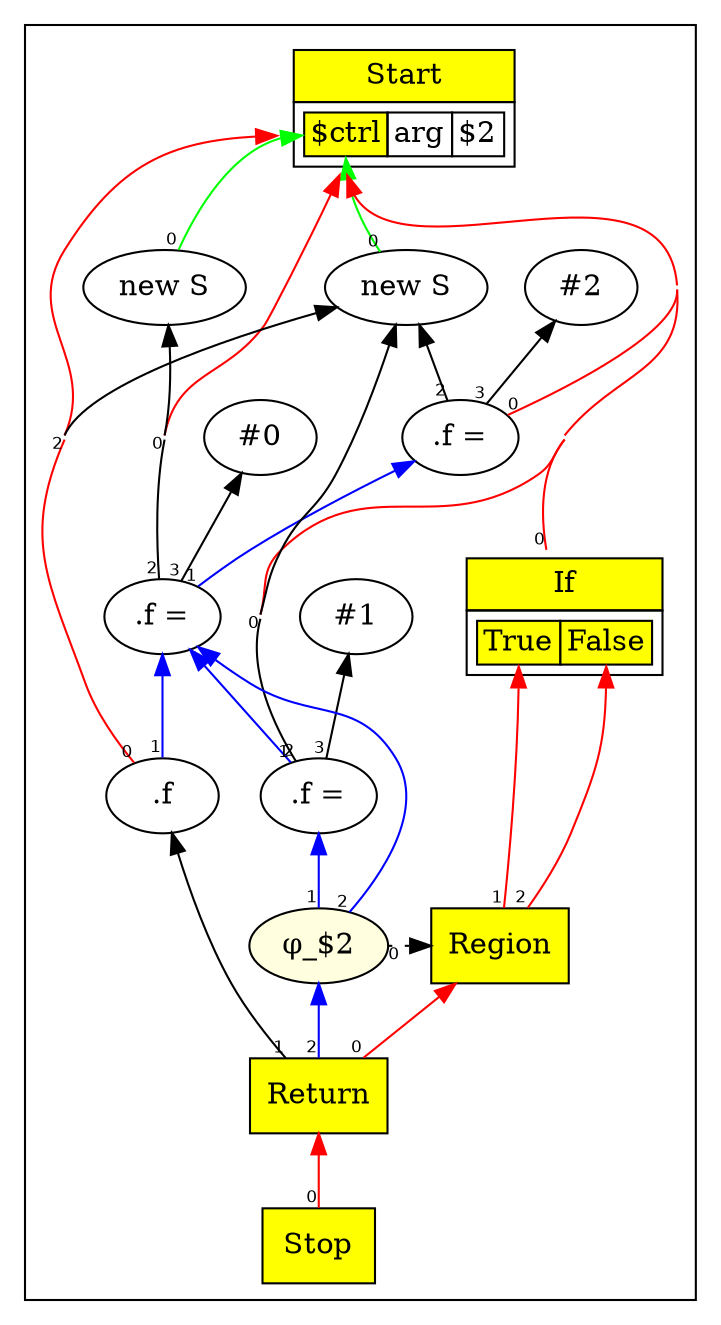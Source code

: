 digraph chapter11 {
/*
struct S { int f; }
S v=new S;
v.f = 2;
int i=new S.f;
i=v.f;
if (arg) v.f=1;
return i;

*/
	rankdir=BT;
	concentrate="true";
	compound="true";
	subgraph cluster_Nodes {
		Start2 [ shape=plaintext label=<
			<TABLE BORDER="0" CELLBORDER="1" CELLSPACING="0" CELLPADDING="4">
			<TR><TD BGCOLOR="yellow">Start</TD></TR>
			<TR><TD>
				<TABLE BORDER="0" CELLBORDER="1" CELLSPACING="0">
				<TR><TD PORT="p0" BGCOLOR="yellow">$ctrl</TD><TD PORT="p1">arg</TD><TD PORT="p2">$2</TD></TR>
				</TABLE>
			</TD></TR>
			</TABLE>>
		];
		Stop3 [ shape=box style=filled fillcolor=yellow label="Stop" ];
		Con_4 [ label="#0" ];
		new9 [ label="new S" ];
		Con_11 [ label="#2" ];
		Store12 [ label=".f =" ];
		new13 [ label="new S" ];
		Store14 [ label=".f =" ];
		Load16 [ label=".f" ];
		If17 [ shape=plaintext label=<
			<TABLE BORDER="0" CELLBORDER="1" CELLSPACING="0" CELLPADDING="4">
			<TR><TD BGCOLOR="yellow">If</TD></TR>
			<TR><TD>
				<TABLE BORDER="0" CELLBORDER="1" CELLSPACING="0">
				<TR><TD PORT="p0" BGCOLOR="yellow">True</TD><TD PORT="p1" BGCOLOR="yellow">False</TD></TR>
				</TABLE>
			</TD></TR>
			</TABLE>>
		];
		Con_21 [ label="#1" ];
		Store22 [ label=".f =" ];
		Region23 [ shape=box style=filled fillcolor=yellow label="Region" ];
		Phi_224 [ style=filled fillcolor=lightyellow label="&phi;_$2" ];
		Return25 [ shape=box style=filled fillcolor=yellow label="Return" ];
		{ rank=same; Region23;Phi_224;}
	}
	edge [ fontname=Helvetica, fontsize=8 ];
	Stop3 -> Return25[taillabel=0 color=red];
	new9 -> Start2:p0[taillabel=0 color=green];
	Store12 -> Start2:p0[taillabel=0 color=red];
	Store12 -> Start2:p2[taillabel=1 color=blue];
	Store12 -> new9[taillabel=2];
	Store12 -> Con_11[taillabel=3];
	new13 -> Start2:p0[taillabel=0 color=green];
	Store14 -> Start2:p0[taillabel=0 color=red];
	Store14 -> Store12[taillabel=1 color=blue];
	Store14 -> new13[taillabel=2];
	Store14 -> Con_4[taillabel=3];
	Load16 -> Start2:p0[taillabel=0 color=red];
	Load16 -> Store14[taillabel=1 color=blue];
	Load16 -> new9[taillabel=2];
	If17 -> Start2:p0[taillabel=0 color=red];
	If17 -> Start2:p1[taillabel=1];
	Store22 -> Start2:p0[taillabel=0 color=red];
	Store22 -> Store14[taillabel=1 color=blue];
	Store22 -> new9[taillabel=2];
	Store22 -> Con_21[taillabel=3];
	Region23 -> If17:p0[taillabel=1 color=red];
	Region23 -> If17:p1[taillabel=2 color=red];
	Phi_224 -> Region23 [style=dotted taillabel=0];
	Phi_224 -> Store22[taillabel=1 color=blue];
	Phi_224 -> Store14[taillabel=2 color=blue constraint=false];
	Return25 -> Region23[taillabel=0 color=red];
	Return25 -> Load16[taillabel=1];
	Return25 -> Phi_224[taillabel=2 color=blue];
}
